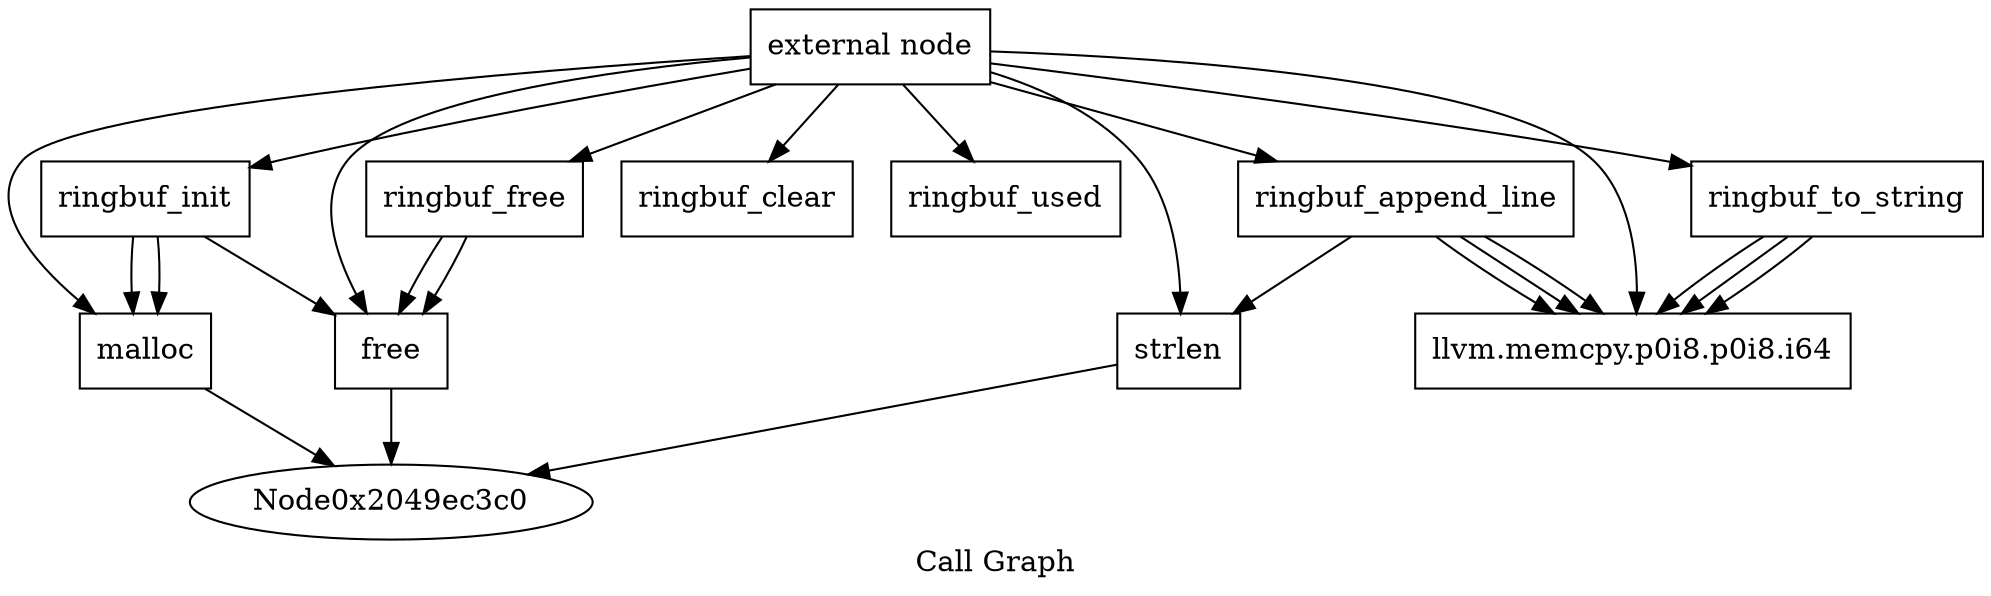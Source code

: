 digraph "Call Graph" {
	label="Call Graph";

	Node0x20dbb7cc0 [shape=record,label="{external node}"];
	Node0x20dbb7cc0 -> Node0x2049ecfc0;
	Node0x20dbb7cc0 -> Node0x2049ec940;
	Node0x20dbb7cc0 -> Node0x2049ec080;
	Node0x20dbb7cc0 -> Node0x2049ec400;
	Node0x20dbb7cc0 -> Node0x2049eccc0;
	Node0x20dbb7cc0 -> Node0x2049ecd00;
	Node0x20dbb7cc0 -> Node0x2049ec600;
	Node0x20dbb7cc0 -> Node0x2049ec4c0;
	Node0x20dbb7cc0 -> Node0x2049ec700;
	Node0x20dbb7cc0 -> Node0x2049ec740;
	Node0x2049ec400 [shape=record,label="{ringbuf_free}"];
	Node0x2049ec400 -> Node0x2049ec080;
	Node0x2049ec400 -> Node0x2049ec080;
	Node0x2049ec4c0 [shape=record,label="{strlen}"];
	Node0x2049ec4c0 -> Node0x2049ec3c0;
	Node0x2049ec700 [shape=record,label="{llvm.memcpy.p0i8.p0i8.i64}"];
	Node0x2049ecfc0 [shape=record,label="{ringbuf_init}"];
	Node0x2049ecfc0 -> Node0x2049ec940;
	Node0x2049ecfc0 -> Node0x2049ec940;
	Node0x2049ecfc0 -> Node0x2049ec080;
	Node0x2049ec940 [shape=record,label="{malloc}"];
	Node0x2049ec940 -> Node0x2049ec3c0;
	Node0x2049ec080 [shape=record,label="{free}"];
	Node0x2049ec080 -> Node0x2049ec3c0;
	Node0x2049eccc0 [shape=record,label="{ringbuf_clear}"];
	Node0x2049ecd00 [shape=record,label="{ringbuf_used}"];
	Node0x2049ec600 [shape=record,label="{ringbuf_append_line}"];
	Node0x2049ec600 -> Node0x2049ec4c0;
	Node0x2049ec600 -> Node0x2049ec700;
	Node0x2049ec600 -> Node0x2049ec700;
	Node0x2049ec600 -> Node0x2049ec700;
	Node0x2049ec740 [shape=record,label="{ringbuf_to_string}"];
	Node0x2049ec740 -> Node0x2049ec700;
	Node0x2049ec740 -> Node0x2049ec700;
	Node0x2049ec740 -> Node0x2049ec700;
}
